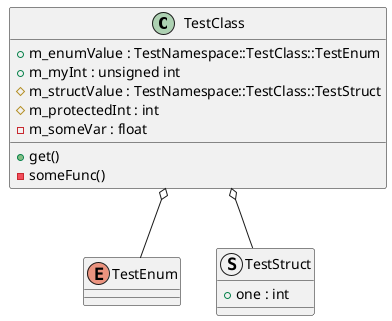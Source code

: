 @startuml
class TestClass {
+m_enumValue : TestNamespace::TestClass::TestEnum
+get()
+m_myInt : unsigned int
#m_structValue : TestNamespace::TestClass::TestStruct
#m_protectedInt : int
-someFunc()
-m_someVar : float
}
enum TestEnum {
}
TestClass o-- TestEnum
struct TestStruct {
+one : int
}
TestClass o-- TestStruct
@enduml